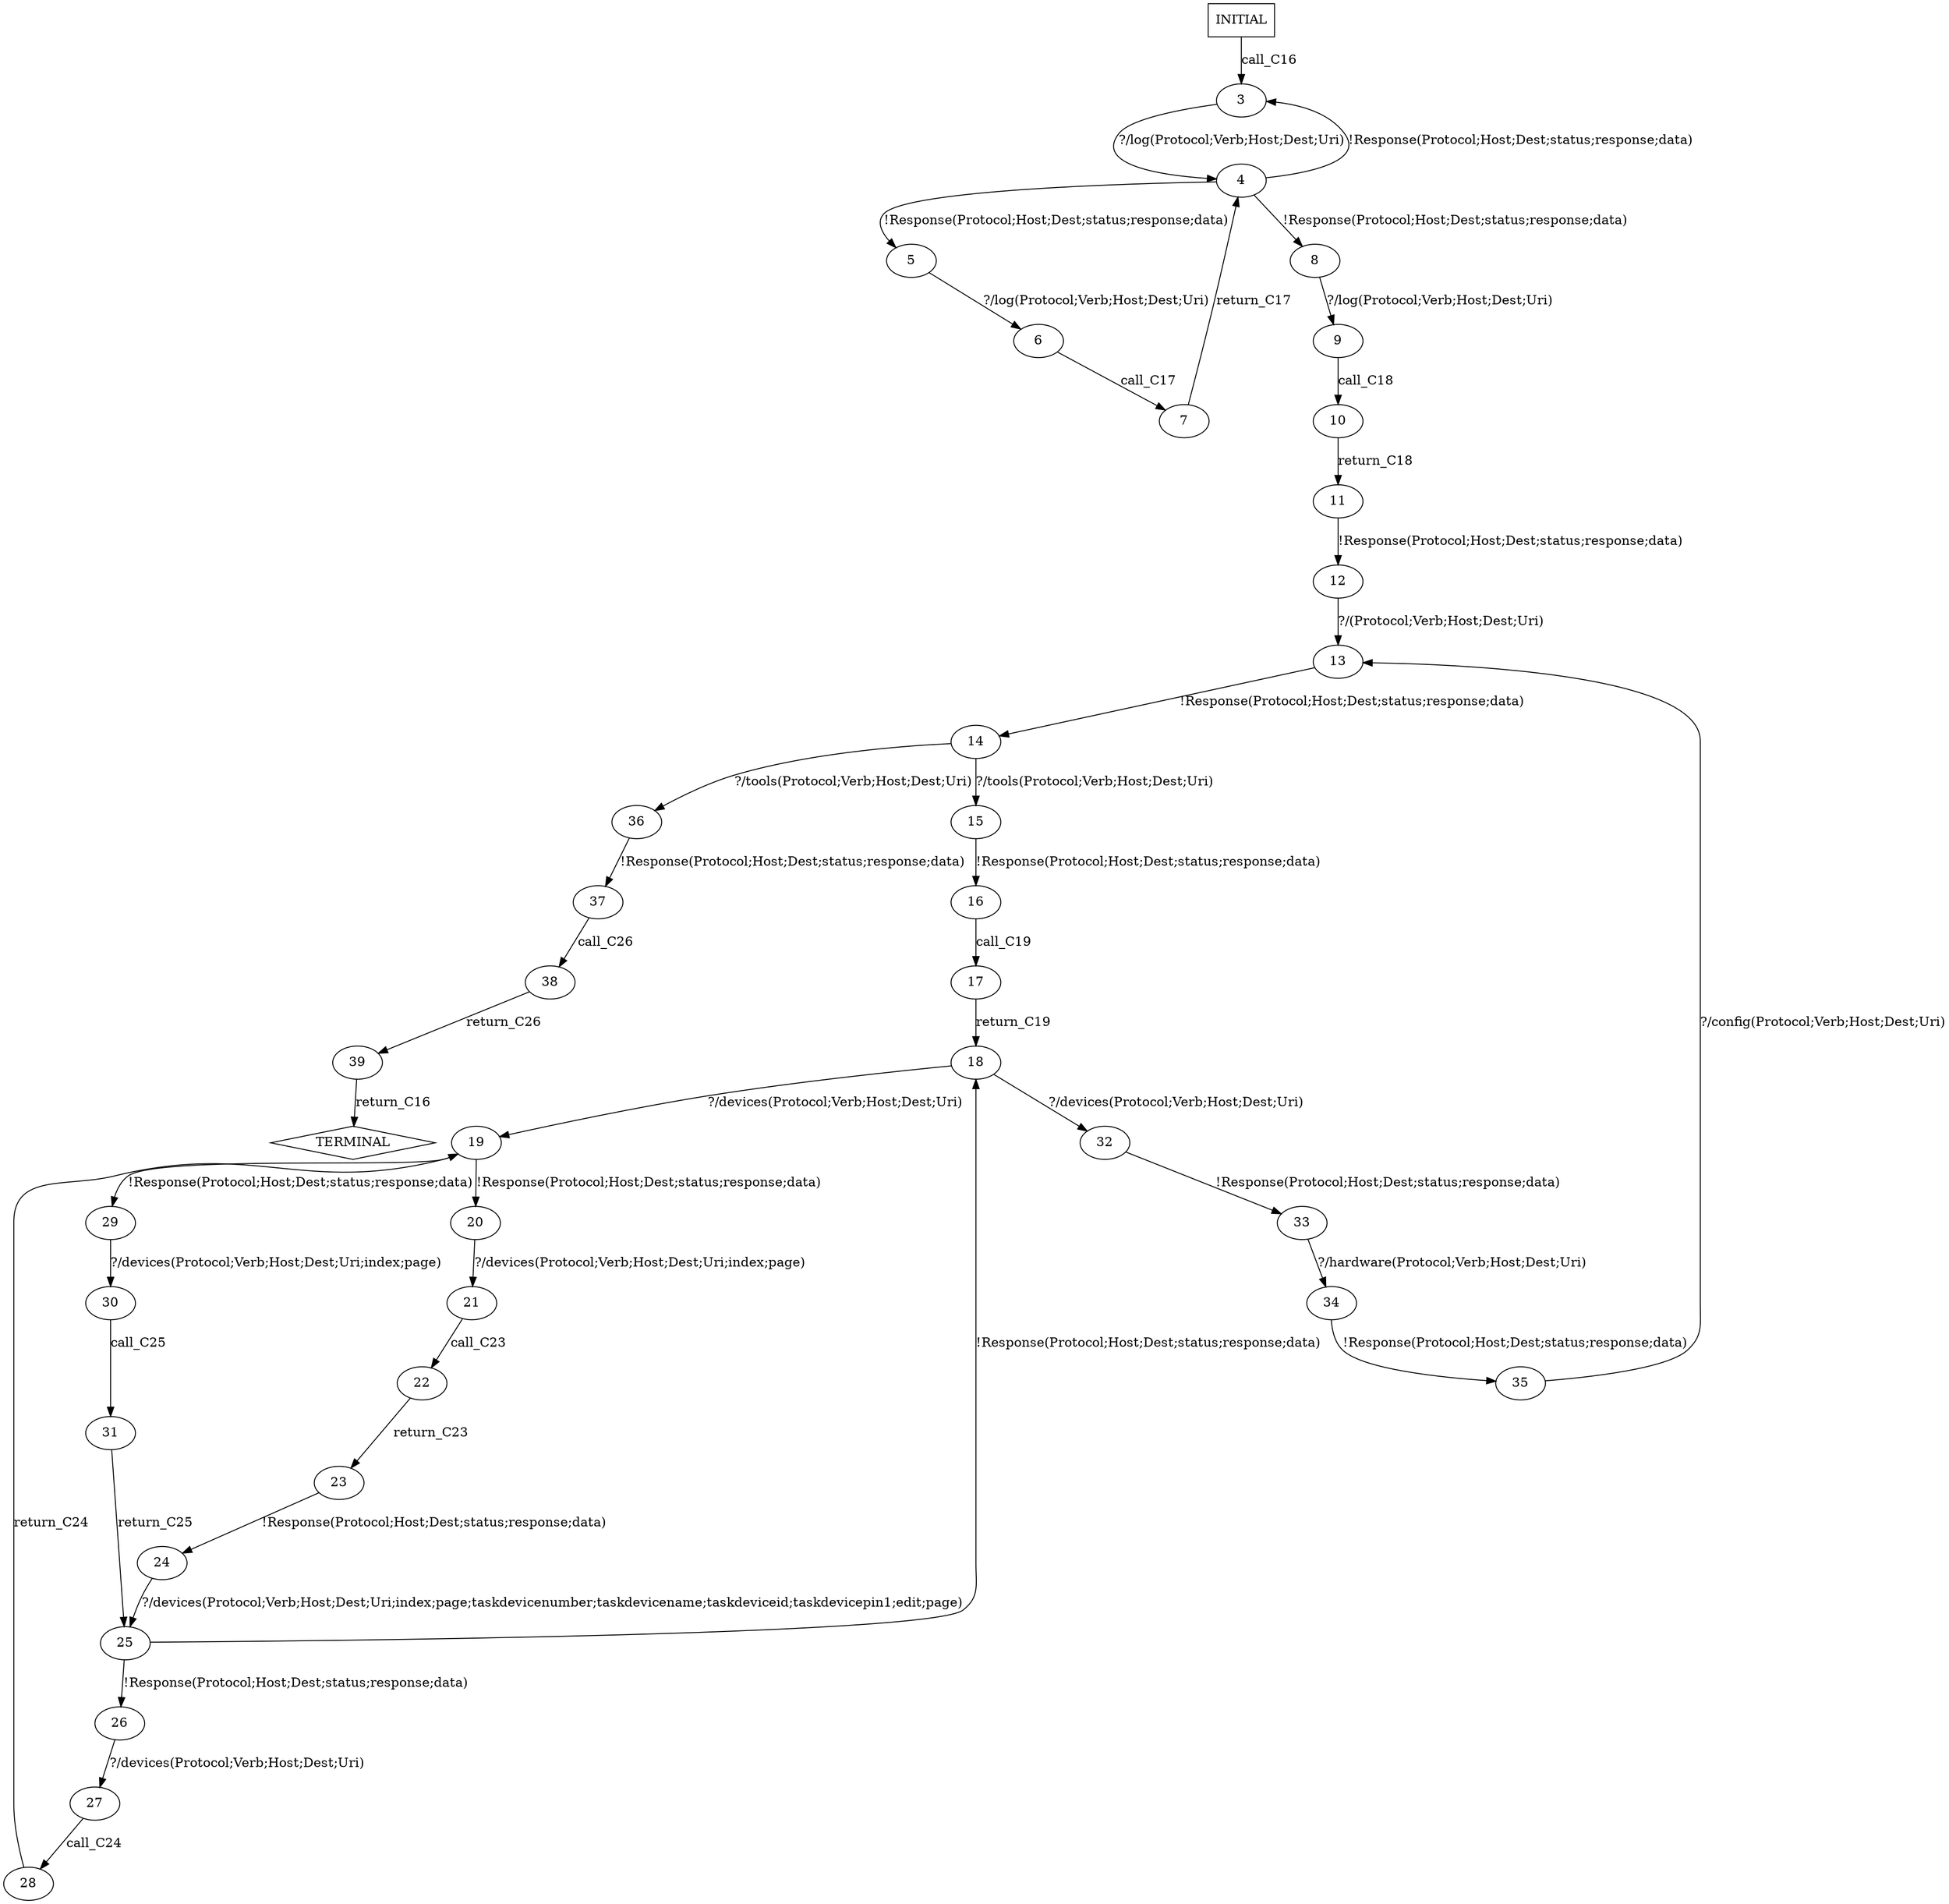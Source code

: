 digraph G {
  0 [label="INITIAL",shape=box];
  1 [label="TERMINAL",shape=diamond];
  3 [label="3"];
  4 [label="4"];
  5 [label="5"];
  6 [label="6"];
  7 [label="7"];
  8 [label="8"];
  9 [label="9"];
  10 [label="10"];
  11 [label="11"];
  12 [label="12"];
  13 [label="13"];
  14 [label="14"];
  15 [label="15"];
  16 [label="16"];
  17 [label="17"];
  18 [label="18"];
  19 [label="19"];
  20 [label="20"];
  21 [label="21"];
  22 [label="22"];
  23 [label="23"];
  24 [label="24"];
  25 [label="25"];
  26 [label="26"];
  27 [label="27"];
  28 [label="28"];
  29 [label="29"];
  30 [label="30"];
  31 [label="31"];
  32 [label="32"];
  33 [label="33"];
  34 [label="34"];
  35 [label="35"];
  36 [label="36"];
  37 [label="37"];
  38 [label="38"];
  39 [label="39"];
0->3  [label="call_C16"];
3->4 [label="?/log(Protocol;Verb;Host;Dest;Uri)"];
4->5 [label="!Response(Protocol;Host;Dest;status;response;data)"];
4->3 [label="!Response(Protocol;Host;Dest;status;response;data)"];
4->8 [label="!Response(Protocol;Host;Dest;status;response;data)"];
5->6 [label="?/log(Protocol;Verb;Host;Dest;Uri)"];
6->7  [label="call_C17"];
7->4  [label="return_C17"];
8->9 [label="?/log(Protocol;Verb;Host;Dest;Uri)"];
9->10  [label="call_C18"];
10->11  [label="return_C18"];
11->12 [label="!Response(Protocol;Host;Dest;status;response;data)"];
12->13 [label="?/(Protocol;Verb;Host;Dest;Uri)"];
13->14 [label="!Response(Protocol;Host;Dest;status;response;data)"];
14->36 [label="?/tools(Protocol;Verb;Host;Dest;Uri)"];
14->15 [label="?/tools(Protocol;Verb;Host;Dest;Uri)"];
15->16 [label="!Response(Protocol;Host;Dest;status;response;data)"];
16->17  [label="call_C19"];
17->18  [label="return_C19"];
18->32 [label="?/devices(Protocol;Verb;Host;Dest;Uri)"];
18->19 [label="?/devices(Protocol;Verb;Host;Dest;Uri)"];
19->20 [label="!Response(Protocol;Host;Dest;status;response;data)"];
19->29 [label="!Response(Protocol;Host;Dest;status;response;data)"];
20->21 [label="?/devices(Protocol;Verb;Host;Dest;Uri;index;page)"];
21->22  [label="call_C23"];
22->23  [label="return_C23"];
23->24 [label="!Response(Protocol;Host;Dest;status;response;data)"];
24->25 [label="?/devices(Protocol;Verb;Host;Dest;Uri;index;page;taskdevicenumber;taskdevicename;taskdeviceid;taskdevicepin1;edit;page)"];
25->26 [label="!Response(Protocol;Host;Dest;status;response;data)"];
25->18 [label="!Response(Protocol;Host;Dest;status;response;data)"];
26->27 [label="?/devices(Protocol;Verb;Host;Dest;Uri)"];
27->28  [label="call_C24"];
28->19  [label="return_C24"];
29->30 [label="?/devices(Protocol;Verb;Host;Dest;Uri;index;page)"];
30->31  [label="call_C25"];
31->25  [label="return_C25"];
32->33 [label="!Response(Protocol;Host;Dest;status;response;data)"];
33->34 [label="?/hardware(Protocol;Verb;Host;Dest;Uri)"];
34->35 [label="!Response(Protocol;Host;Dest;status;response;data)"];
35->13 [label="?/config(Protocol;Verb;Host;Dest;Uri)"];
36->37 [label="!Response(Protocol;Host;Dest;status;response;data)"];
37->38  [label="call_C26"];
38->39  [label="return_C26"];
39->1  [label="return_C16"];
}
